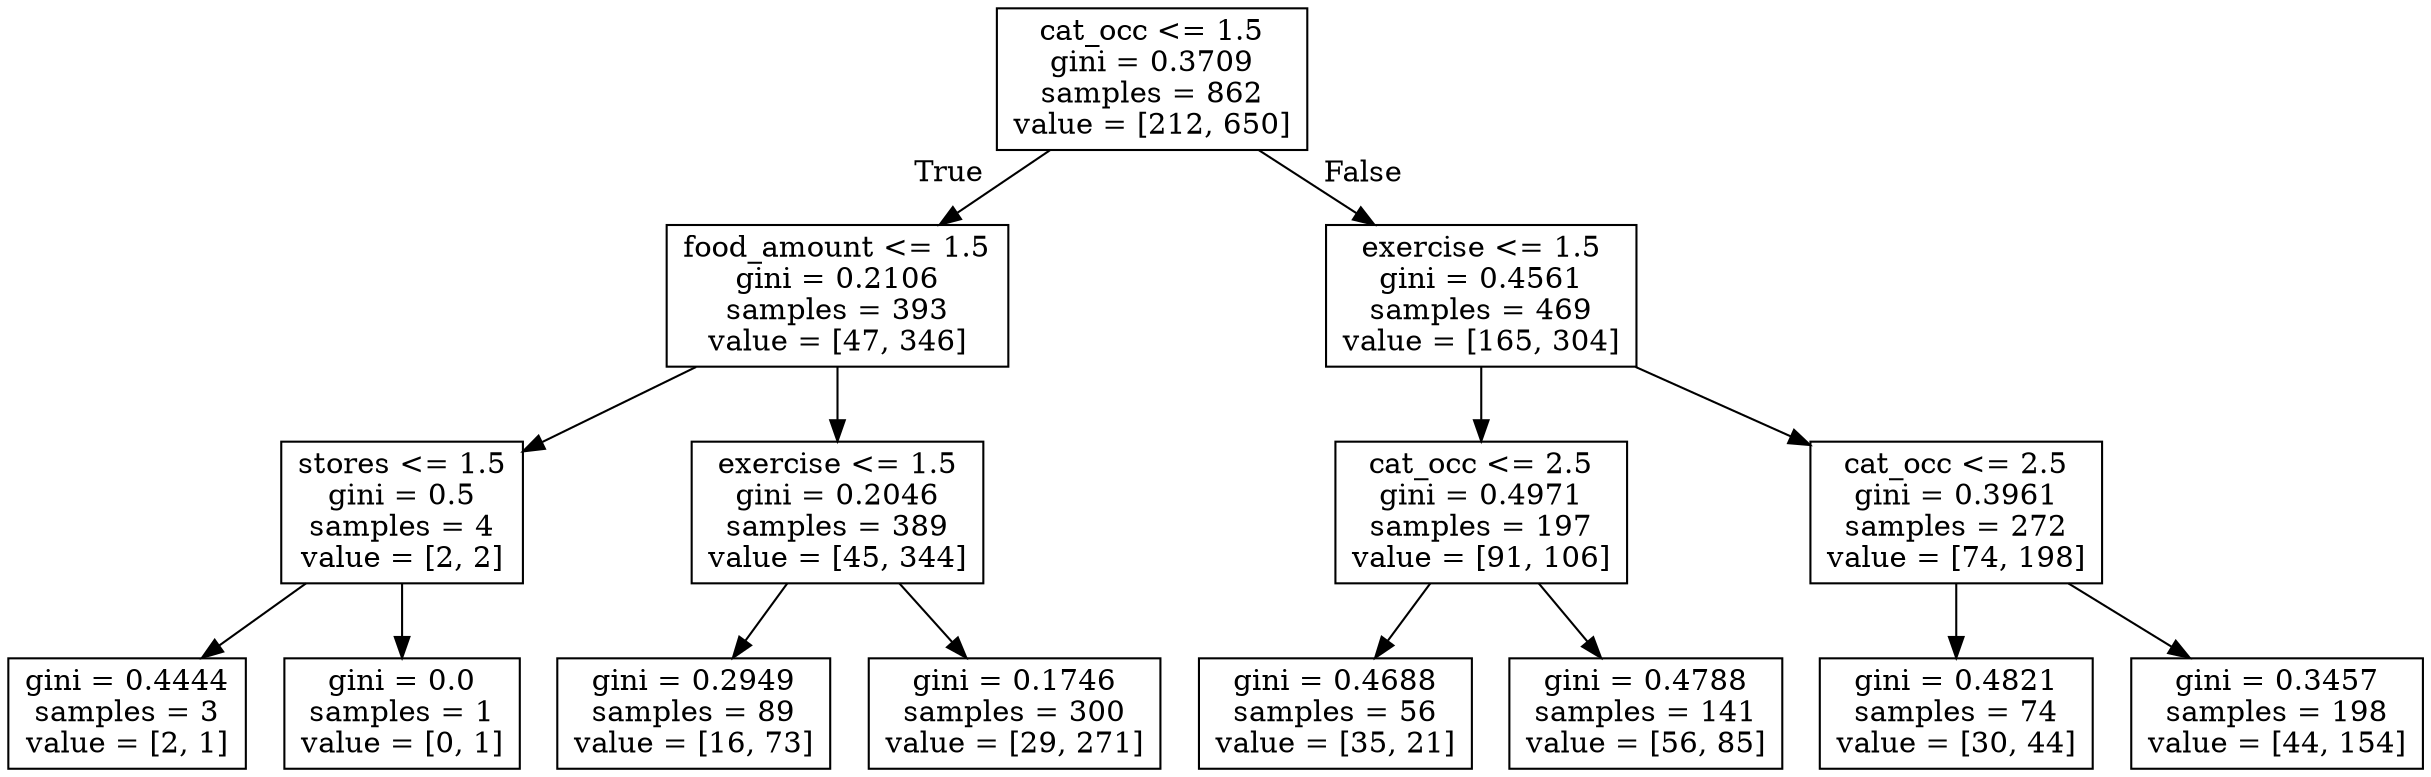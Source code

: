 digraph Tree {
node [shape=box] ;
0 [label="cat_occ <= 1.5\ngini = 0.3709\nsamples = 862\nvalue = [212, 650]"] ;
1 [label="food_amount <= 1.5\ngini = 0.2106\nsamples = 393\nvalue = [47, 346]"] ;
0 -> 1 [labeldistance=2.5, labelangle=45, headlabel="True"] ;
2 [label="stores <= 1.5\ngini = 0.5\nsamples = 4\nvalue = [2, 2]"] ;
1 -> 2 ;
3 [label="gini = 0.4444\nsamples = 3\nvalue = [2, 1]"] ;
2 -> 3 ;
4 [label="gini = 0.0\nsamples = 1\nvalue = [0, 1]"] ;
2 -> 4 ;
5 [label="exercise <= 1.5\ngini = 0.2046\nsamples = 389\nvalue = [45, 344]"] ;
1 -> 5 ;
6 [label="gini = 0.2949\nsamples = 89\nvalue = [16, 73]"] ;
5 -> 6 ;
7 [label="gini = 0.1746\nsamples = 300\nvalue = [29, 271]"] ;
5 -> 7 ;
8 [label="exercise <= 1.5\ngini = 0.4561\nsamples = 469\nvalue = [165, 304]"] ;
0 -> 8 [labeldistance=2.5, labelangle=-45, headlabel="False"] ;
9 [label="cat_occ <= 2.5\ngini = 0.4971\nsamples = 197\nvalue = [91, 106]"] ;
8 -> 9 ;
10 [label="gini = 0.4688\nsamples = 56\nvalue = [35, 21]"] ;
9 -> 10 ;
11 [label="gini = 0.4788\nsamples = 141\nvalue = [56, 85]"] ;
9 -> 11 ;
12 [label="cat_occ <= 2.5\ngini = 0.3961\nsamples = 272\nvalue = [74, 198]"] ;
8 -> 12 ;
13 [label="gini = 0.4821\nsamples = 74\nvalue = [30, 44]"] ;
12 -> 13 ;
14 [label="gini = 0.3457\nsamples = 198\nvalue = [44, 154]"] ;
12 -> 14 ;
}